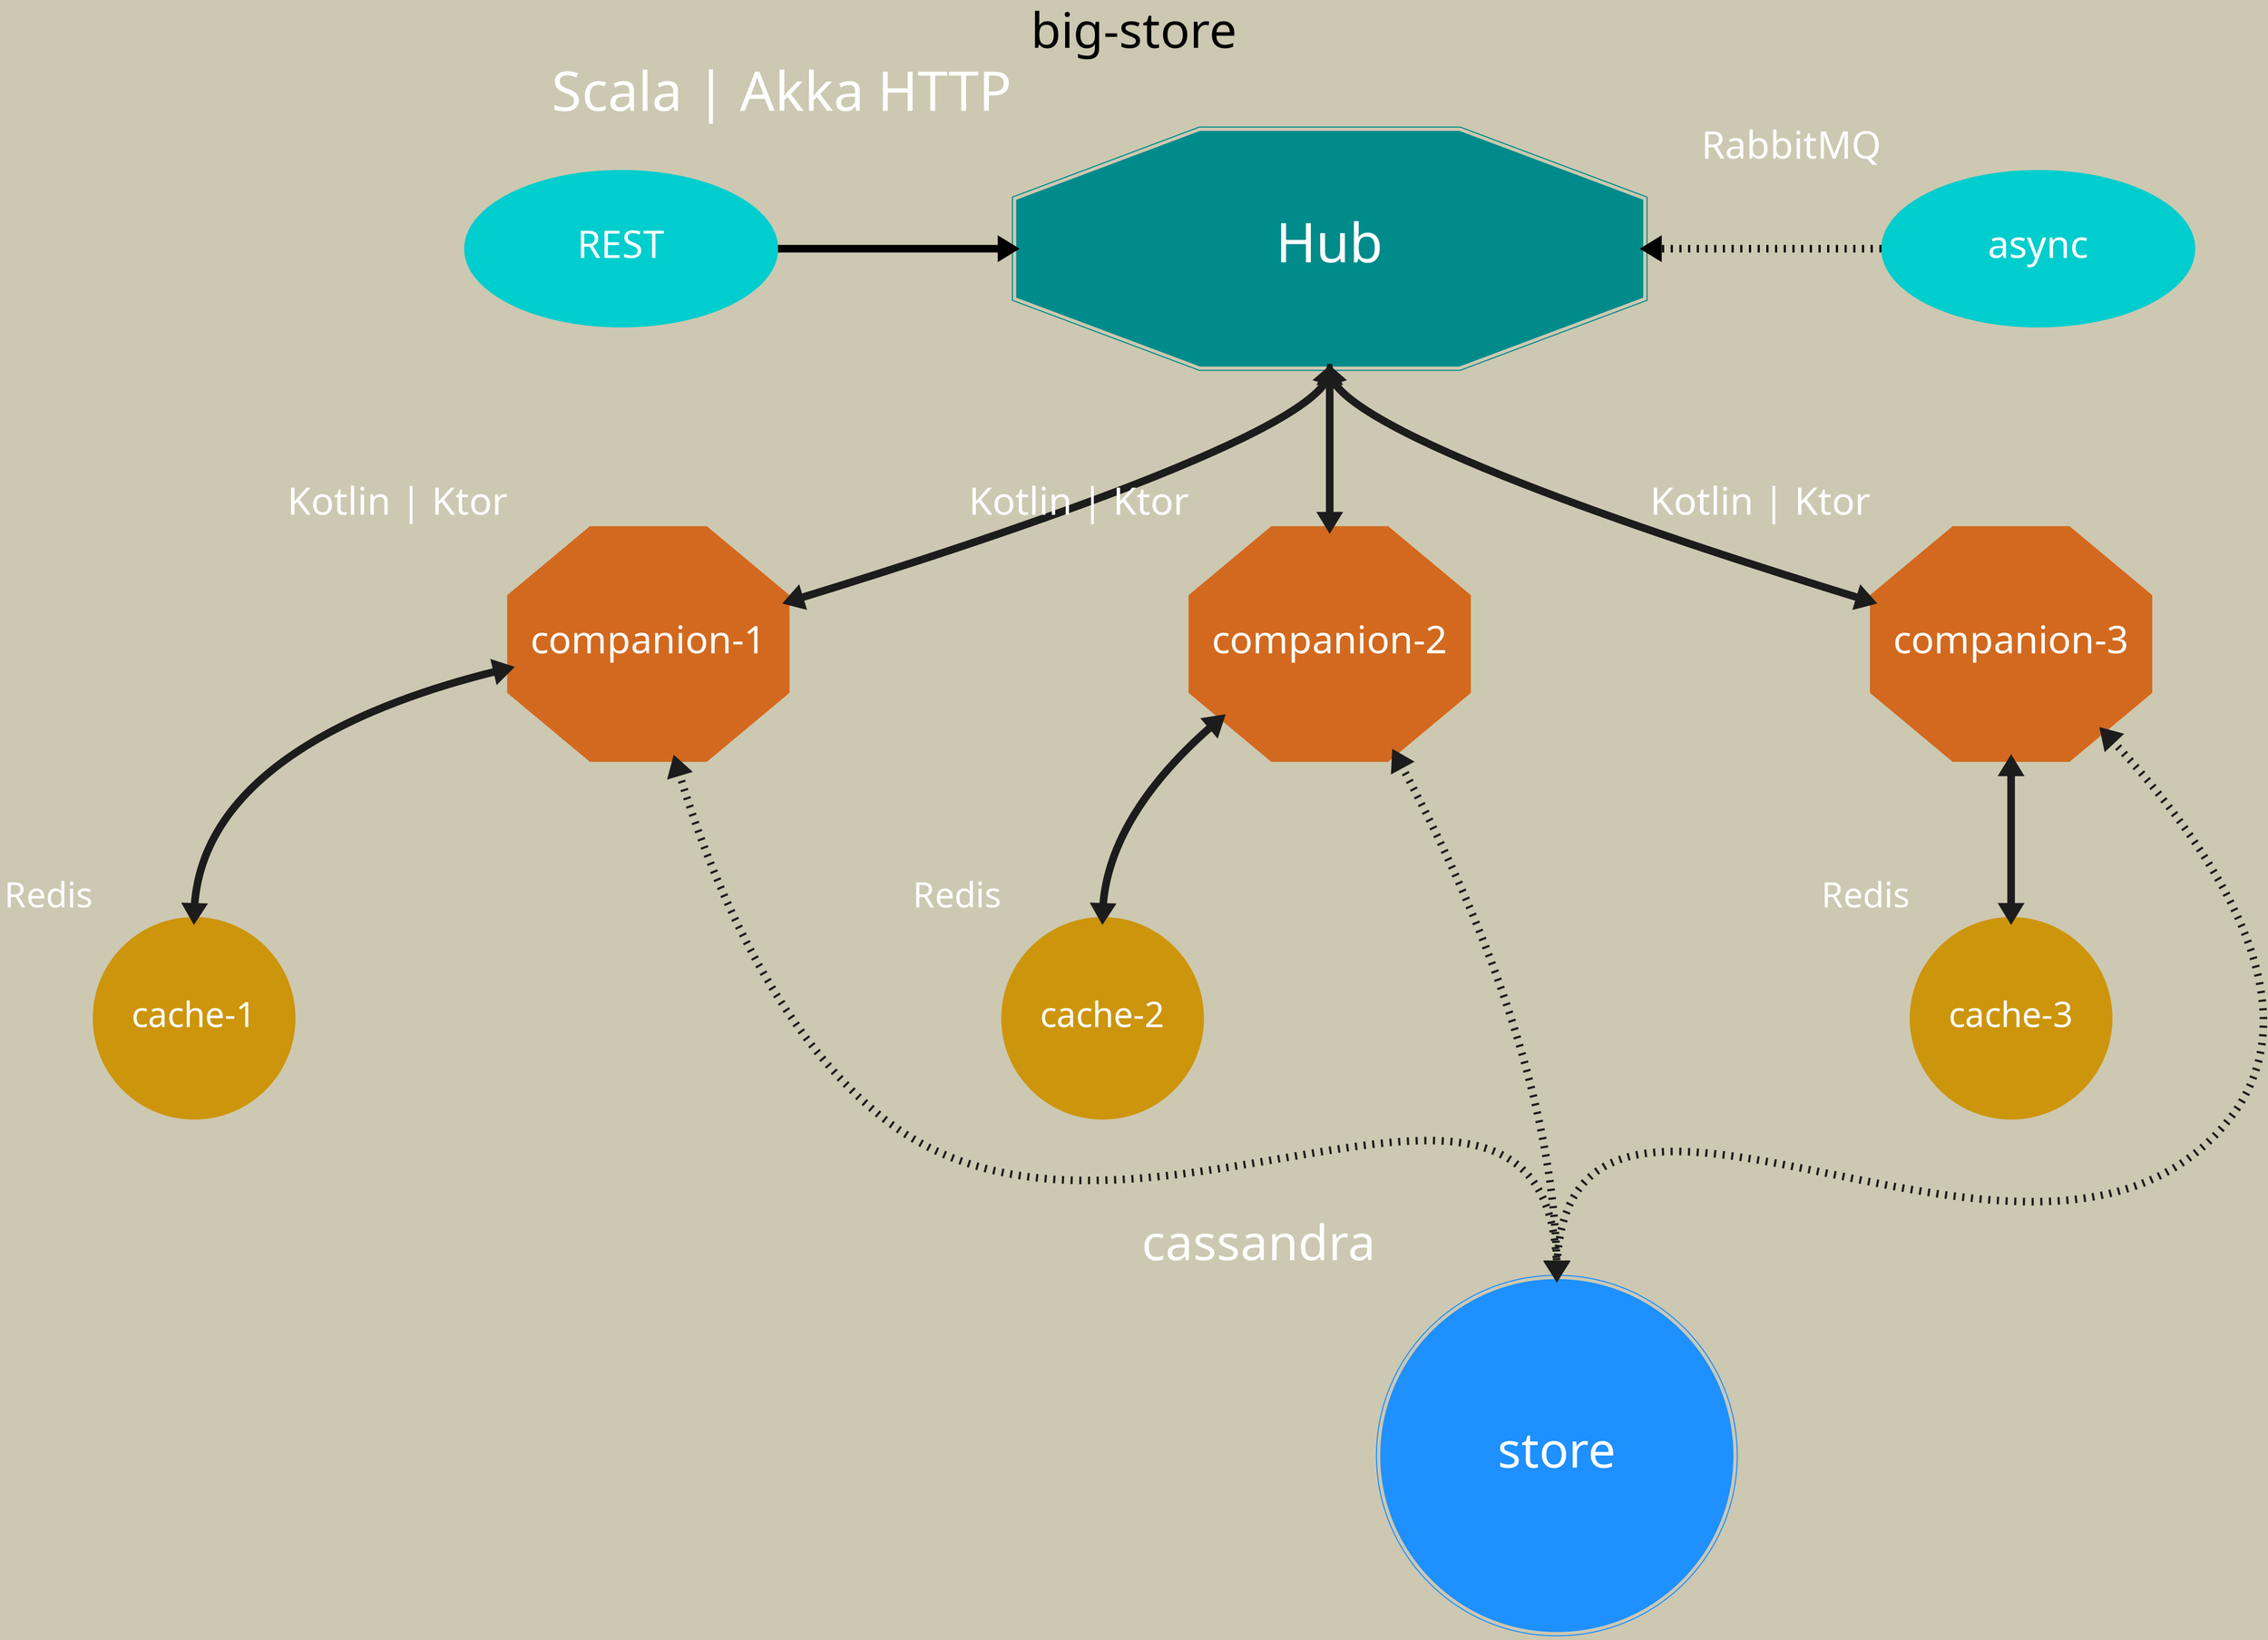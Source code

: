 digraph bigstore {
    
    label="big-store"
    labelloc=t
    fontname="JetBrains Mono Medium"

    graph [fontsize=45 ranksep=2 bgcolor=cornsilk3]
    node [fontname="JetBrains Mono Medium" fontcolor=white]
    edge [dir=both penwidth=7] 
    nodesep=3

    subgraph hub {
        node [style=filled] 
        rank=source;

        "Hub" [xlabel="Scala | Akka HTTP" fontsize=50 shape=doubleoctagon color=cyan4 height=3 width=8]
        "REST" [fontsize=35 shape=oval color=cyan3 height=2 width=4]
        "async" [xlabel="RabbitMQ" fontsize=35 shape=oval color=cyan3 height=2 width=4]

        "REST" -> "Hub" [dir=both headport=w] 
        "Hub" -> "async" [style=invis]
        "async" -> "Hub" [headport=e style=dotted]
        
    }
    
    subgraph companions {
        node [
                xlabel="Kotlin | Ktor"
                padding=5 fontsize=35 shape=octagon style=filled color=chocolate height=3 colorsheme=paired12
            ]
        edge [style=bold colorscheme="paired12"]

        "companion-1"
        "companion-2"
        "companion-3"
    }

    subgraph caches {
        node [
                xlabel="Redis"
                padding=5 fontsize=32 shape=circle style=filled color=darkgoldenrod3 colorsheme=paired12
            ]
        edge [style=bold colorscheme="paired12"]

        "cache-1"
        "cache-2"
        "cache-3"
    }

    subgraph store {
        node [fontsize=45 shape=doublecircle width=4.5 style=filled color=dodgerblue1]
        rank=sink; 
        
        "store" [xlabel="cassandra"]
    }

    subgraph companions_connections {
        "companion-1" -> "store" [headport=n color=grey11 style=dotted]
        "companion-2" -> "store" [headport=n color=grey11 style=dotted]
        "companion-3" -> "store" [headport=n color=grey11 style=dotted]
        
        "companion-1" -> "cache-1" [headport=n color=grey11]
        "companion-2" -> "cache-2" [headport=n color=grey11]
        "companion-3" -> "cache-3" [headport=n color=grey11]
    }


    subgraph Hub_service_connections {
        "companion-1" -> "Hub" [headport=s color=grey11]
        "companion-2" -> "Hub" [headport=s color=grey11]
        "companion-3" -> "Hub" [headport=s color=grey11]
    }

}